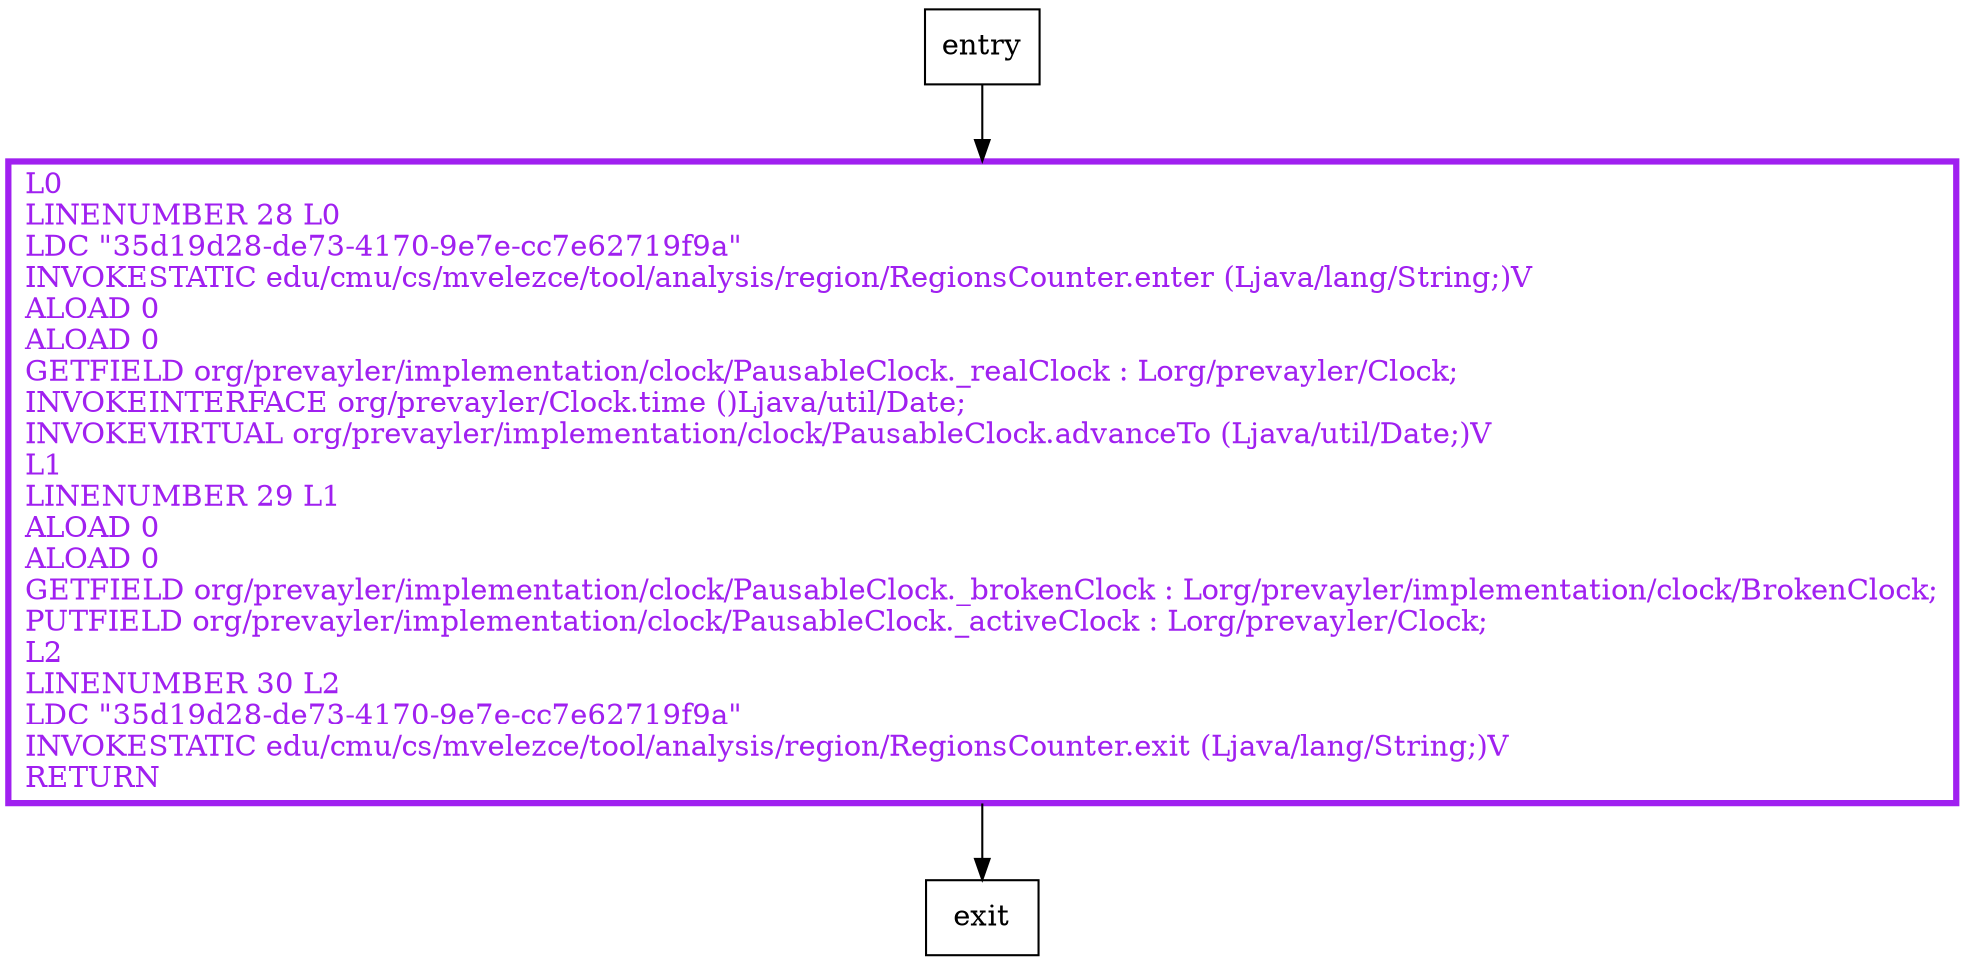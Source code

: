 digraph pause {
node [shape=record];
1050704650 [label="L0\lLINENUMBER 28 L0\lLDC \"35d19d28-de73-4170-9e7e-cc7e62719f9a\"\lINVOKESTATIC edu/cmu/cs/mvelezce/tool/analysis/region/RegionsCounter.enter (Ljava/lang/String;)V\lALOAD 0\lALOAD 0\lGETFIELD org/prevayler/implementation/clock/PausableClock._realClock : Lorg/prevayler/Clock;\lINVOKEINTERFACE org/prevayler/Clock.time ()Ljava/util/Date;\lINVOKEVIRTUAL org/prevayler/implementation/clock/PausableClock.advanceTo (Ljava/util/Date;)V\lL1\lLINENUMBER 29 L1\lALOAD 0\lALOAD 0\lGETFIELD org/prevayler/implementation/clock/PausableClock._brokenClock : Lorg/prevayler/implementation/clock/BrokenClock;\lPUTFIELD org/prevayler/implementation/clock/PausableClock._activeClock : Lorg/prevayler/Clock;\lL2\lLINENUMBER 30 L2\lLDC \"35d19d28-de73-4170-9e7e-cc7e62719f9a\"\lINVOKESTATIC edu/cmu/cs/mvelezce/tool/analysis/region/RegionsCounter.exit (Ljava/lang/String;)V\lRETURN\l"];
entry;
exit;
entry -> 1050704650;
1050704650 -> exit;
1050704650[fontcolor="purple", penwidth=3, color="purple"];
}
